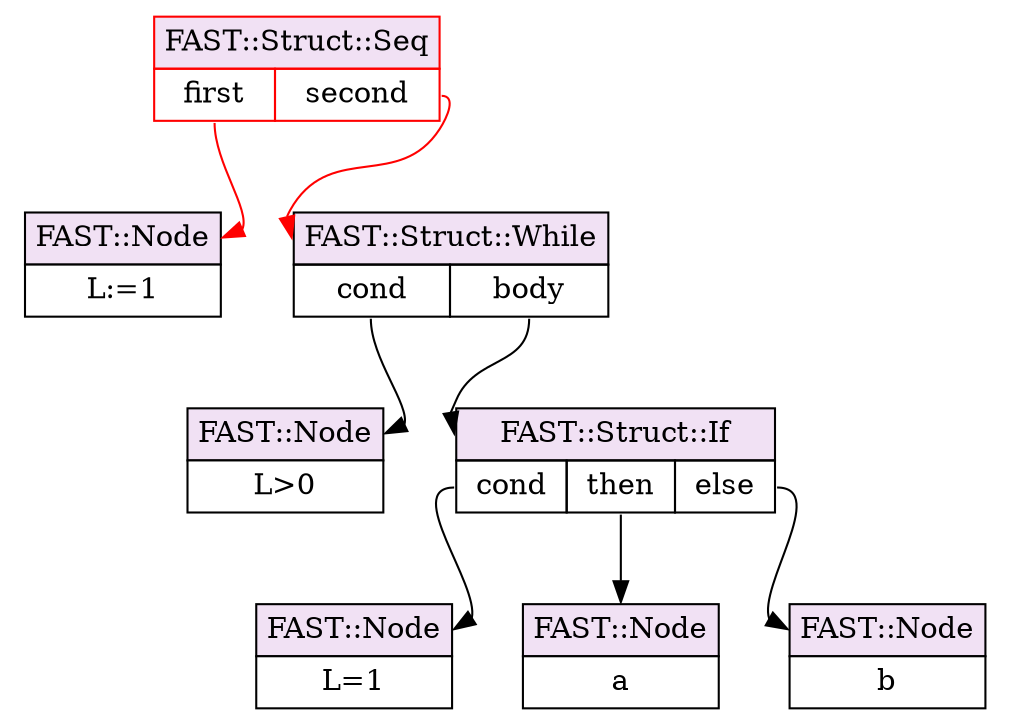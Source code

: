digraph structs {
    node [shape=record, fillcolor="#f1e1f4", style="filled"];
    edge [color=black];

    struct1 [shape=plaintext, color=red, style="", label = <
<table BORDER="0" CELLBORDER="1" CELLSPACING="0" CELLPADDING="4">
  <tr><td port="title" bgcolor="#f1e1f4" colspan="2">FAST::Struct::Seq</td></tr>
  <tr bgcolor="white"><td port="child0" > first </td><td port="child1" > second </td></tr>
</table>>];

    struct2 [shape=plaintext, style="", label = <
<table BORDER="0" CELLBORDER="1" CELLSPACING="0" CELLPADDING="4">
  <tr><td port="title" bgcolor="#f1e1f4">FAST::Node</td></tr>
  <tr><td port="content" bgcolor="white">L:=1</td></tr>
</table>>];

    struct3 [shape=plaintext, style="", label = <
<table BORDER="0" CELLBORDER="1" CELLSPACING="0" CELLPADDING="4">
  <tr><td port="title" bgcolor="#f1e1f4" colspan="2">FAST::Struct::While</td></tr>
  <tr bgcolor="white"><td port="child0" > cond </td><td port="child1" > body </td></tr>
</table>>];

    struct4 [shape=plaintext, style="", label = <
<table BORDER="0" CELLBORDER="1" CELLSPACING="0" CELLPADDING="4">
  <tr><td port="title" bgcolor="#f1e1f4">FAST::Node</td></tr>
  <tr><td port="content" bgcolor="white">L&gt;0</td></tr>
</table>>];

    struct5 [shape=plaintext style="", label = <
<table BORDER="0" CELLBORDER="1" CELLSPACING="0" CELLPADDING="4">
  <tr><td port="title" bgcolor="#f1e1f4" colspan="3">FAST::Struct::If</td></tr>
  <tr bgcolor="white"><td port="child0" > cond </td><td port="child1" > then </td><td port="child2" > else </td></tr>
</table>>];

    struct6 [shape=plaintext, style="", label = <
<table BORDER="0" CELLBORDER="1" CELLSPACING="0" CELLPADDING="4">
  <tr><td port="title" bgcolor="#f1e1f4">FAST::Node</td></tr>
  <tr><td port="content" bgcolor="white">L=1</td></tr>
</table>>];

    struct7 [shape=plaintext, style="", label = <
<table BORDER="0" CELLBORDER="1" CELLSPACING="0" CELLPADDING="4">
  <tr><td port="title" bgcolor="#f1e1f4">FAST::Node</td></tr>
  <tr><td port="content" bgcolor="white">a</td></tr>
</table>>];

    struct8 [shape=plaintext, style="", label = <
<table BORDER="0" CELLBORDER="1" CELLSPACING="0" CELLPADDING="4">
  <tr><td port="title" bgcolor="#f1e1f4">FAST::Node</td></tr>
  <tr><td port="content" bgcolor="white">b</td></tr>
</table>>];

    struct1:child0 -> struct2:title [color=red]
    struct1:child1 -> struct3:title [color=red]

    struct3:child0 -> struct4:title
    struct3:child1 -> struct5:title

    struct5:child0 -> struct6:title
    struct5:child1 -> struct7:title
    struct5:child2 -> struct8:title
}
